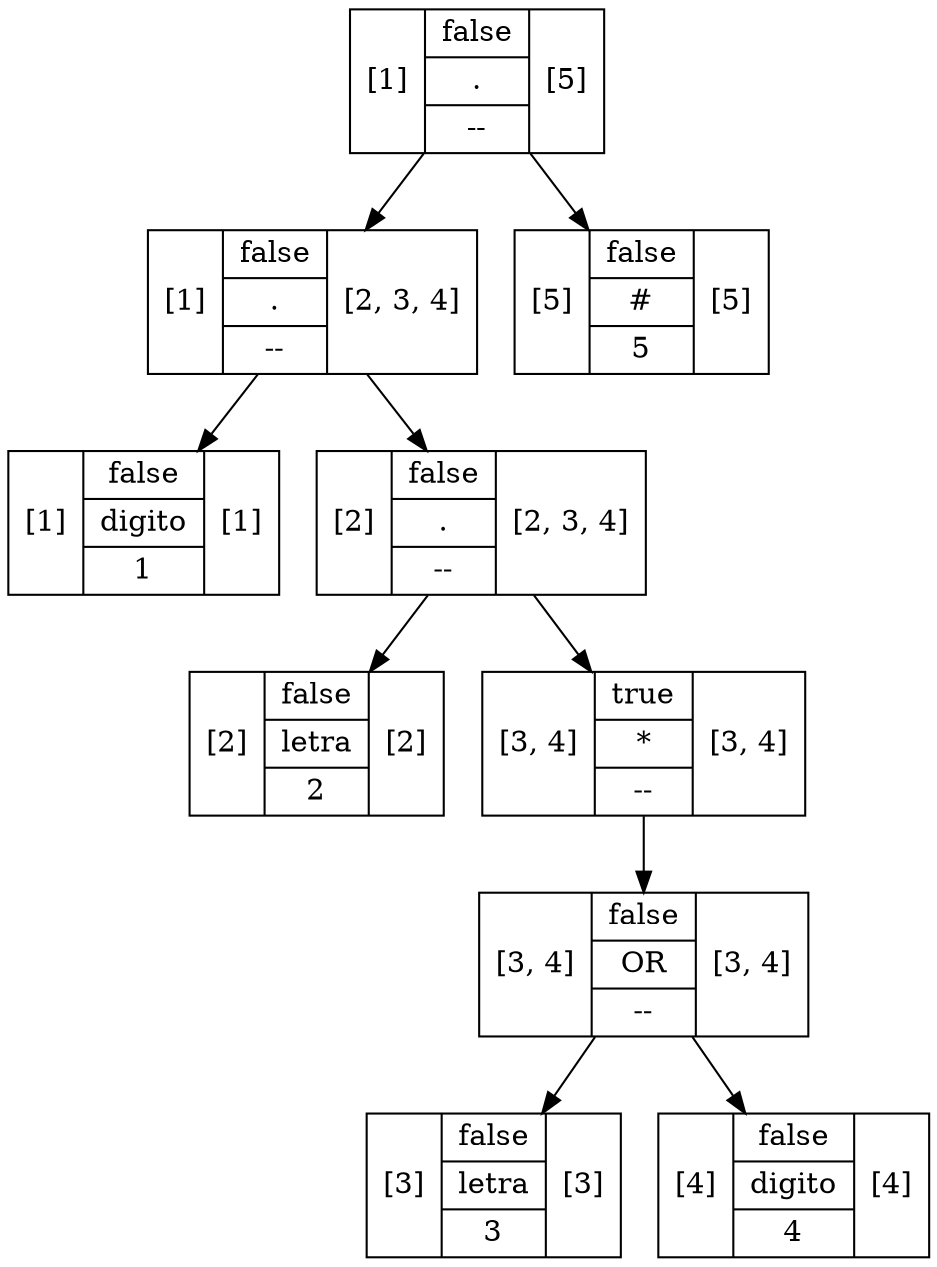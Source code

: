 digraph G {
4948815 [shape=record label="[1] |{ false | digito | 1 }| [1]"];
1776691071 [shape=record label="[2] |{ false | letra | 2 }| [2]"];
170579987 [shape=record label="[3] |{ false | letra | 3 }| [3]"];
1387539355 [shape=record label="[4] |{ false | digito | 4 }| [4]"];
238652281 [shape=record label="[3, 4] |{ false | OR | -- }| [3, 4]"];
238652281 -> 170579987
238652281 -> 1387539355
1446811678 [shape=record label="[3, 4] |{ true | * | -- }| [3, 4]"];
1446811678 -> 238652281
176830602 [shape=record label="[2] |{ false | . | -- }| [2, 3, 4]"];
176830602 -> 1776691071
176830602 -> 1446811678
2039554739 [shape=record label="[1] |{ false | . | -- }| [2, 3, 4]"];
2039554739 -> 4948815
2039554739 -> 176830602
1001462971 [shape=record label="[5] |{ false | # | 5 }| [5]"];
167747515 [shape=record label="[1] |{ false | . | -- }| [5]"];
167747515 -> 2039554739
167747515 -> 1001462971
}